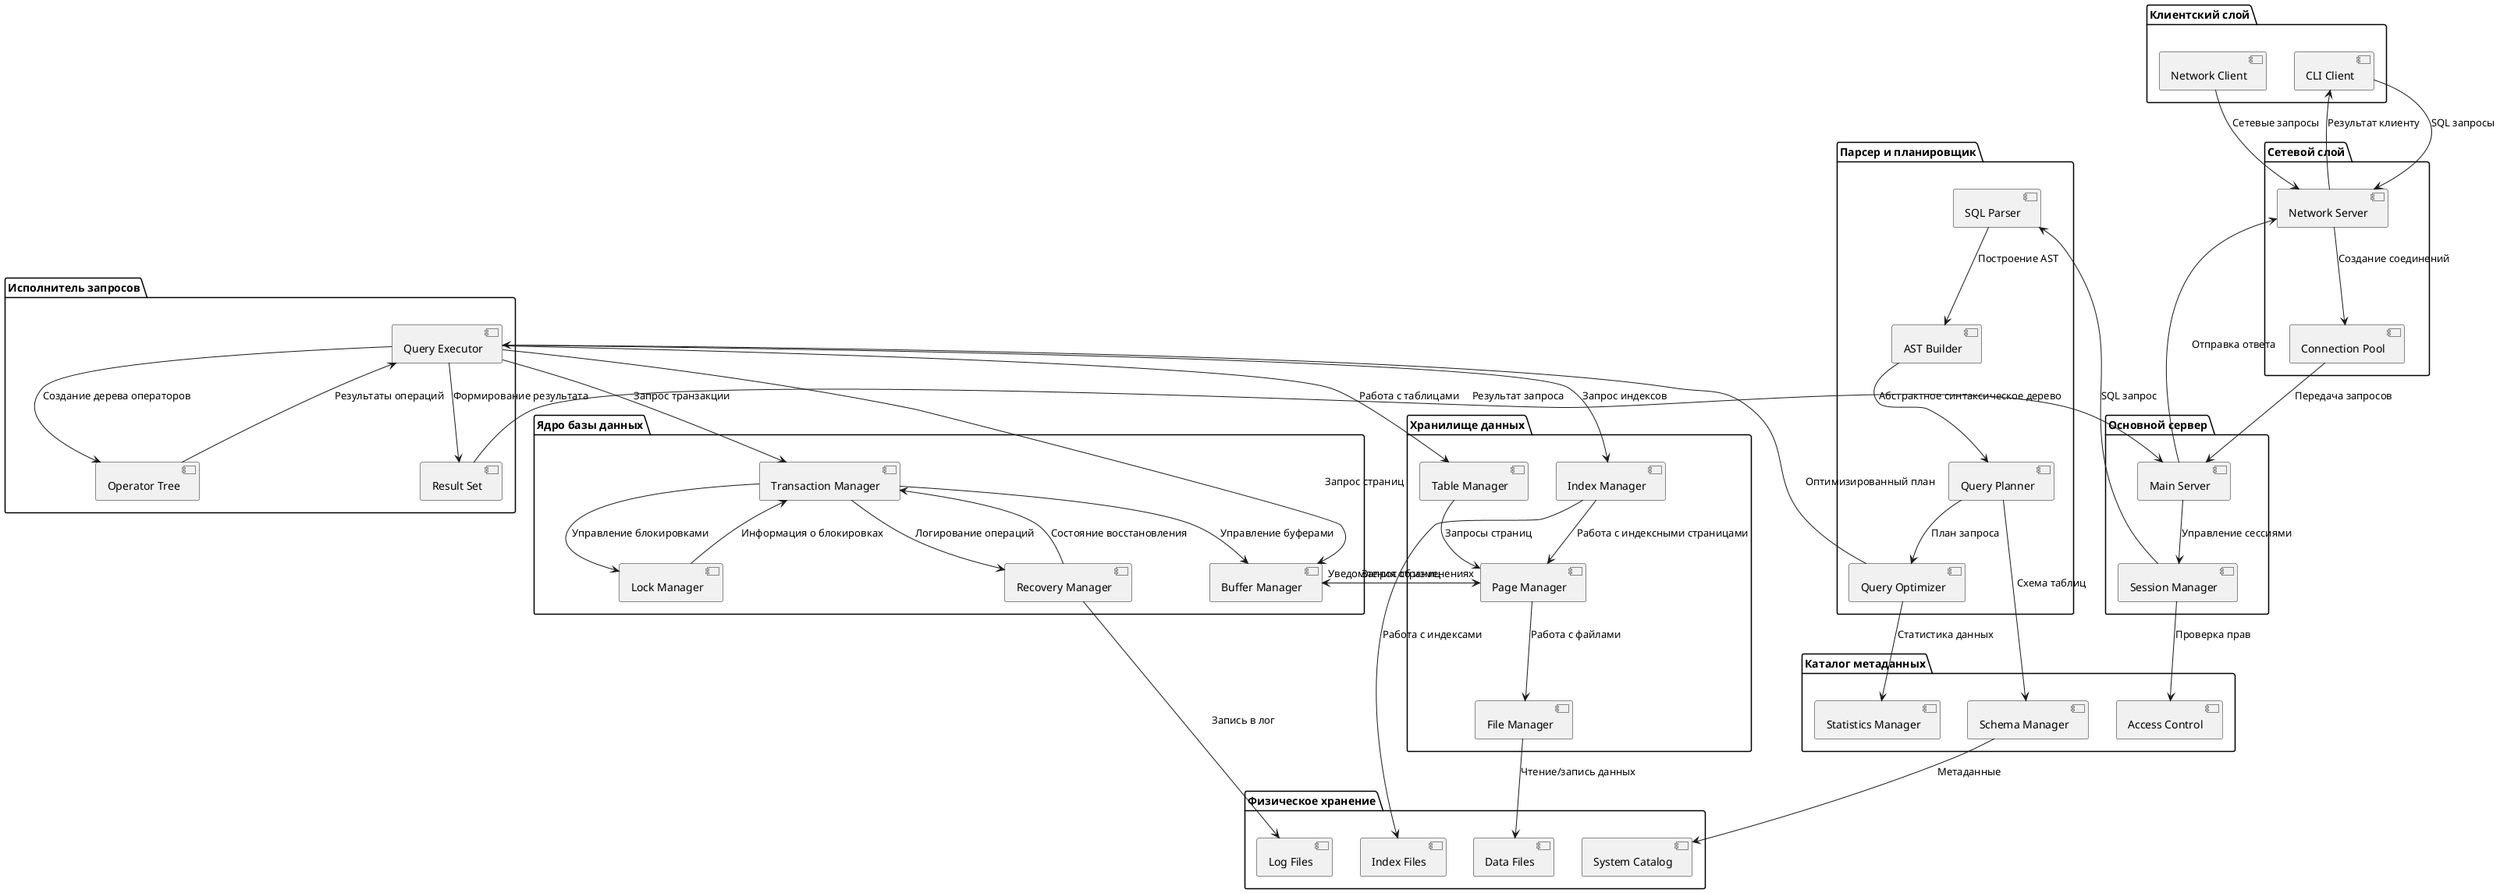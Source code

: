 @startuml RustBD Architecture

!define RECTANGLE class

package "Клиентский слой" {
    [CLI Client] as CLI
    [Network Client] as NET
}

package "Сетевой слой" {
    [Network Server] as NS
    [Connection Pool] as CP
}

package "Основной сервер" {
    [Main Server] as MS
    [Session Manager] as SM
}

package "Парсер и планировщик" {
    [SQL Parser] as SP
    [Query Planner] as QP
    [Query Optimizer] as QO
    [AST Builder] as AST
}

package "Исполнитель запросов" {
    [Query Executor] as QE
    [Operator Tree] as OT
    [Result Set] as RS
}

package "Ядро базы данных" {
    [Transaction Manager] as TM
    [Lock Manager] as LM
    [Recovery Manager] as RM
    [Buffer Manager] as BM
}

package "Хранилище данных" {
    [Page Manager] as PM
    [File Manager] as FM
    [Index Manager] as IM
    [Table Manager] as TBM
}

package "Каталог метаданных" {
    [Schema Manager] as SC
    [Statistics Manager] as ST
    [Access Control] as AC
}

package "Физическое хранение" {
    [Data Files] as DF
    [Index Files] as IF
    [Log Files] as LF
    [System Catalog] as SYSCAT
}

' Внешние взаимодействия
CLI --> NS : SQL запросы
NET --> NS : Сетевые запросы

' Сетевой слой
NS --> CP : Создание соединений
CP --> MS : Передача запросов
MS --> SM : Управление сессиями

' Парсинг и планирование
SM --> SP : SQL запрос
SP --> AST : Построение AST
AST --> QP : Абстрактное синтаксическое дерево
QP --> QO : План запроса
QO --> QE : Оптимизированный план

' Выполнение запросов
QE --> OT : Создание дерева операторов
OT --> QE : Результаты операций
QE --> RS : Формирование результата

' Взаимодействие с ядром
QE --> TM : Запрос транзакции
TM --> LM : Управление блокировками
TM --> RM : Логирование операций
QE --> BM : Запрос страниц

' Хранилище данных
BM --> PM : Запрос страниц
PM --> FM : Работа с файлами
QE --> IM : Запрос индексов
QE --> TBM : Работа с таблицами

' Каталог метаданных
QP --> SC : Схема таблиц
QO --> ST : Статистика данных
SM --> AC : Проверка прав

' Физическое хранение
FM --> DF : Чтение/запись данных
IM --> IF : Работа с индексами
RM --> LF : Запись в лог
SC --> SYSCAT : Метаданные

' Обратные связи
RS --> MS : Результат запроса
MS --> NS : Отправка ответа
NS --> CLI : Результат клиенту

' Внутренние взаимодействия в ядре
TM --> BM : Управление буферами
LM --> TM : Информация о блокировках
RM --> TM : Состояние восстановления

' Взаимодействия в хранилище
PM --> BM : Уведомления об изменениях
TBM --> PM : Запросы страниц
IM --> PM : Работа с индексными страницами

@enduml
